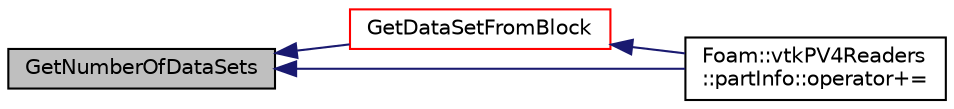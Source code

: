 digraph "GetNumberOfDataSets"
{
  bgcolor="transparent";
  edge [fontname="Helvetica",fontsize="10",labelfontname="Helvetica",labelfontsize="10"];
  node [fontname="Helvetica",fontsize="10",shape=record];
  rankdir="LR";
  Node1 [label="GetNumberOfDataSets",height=0.2,width=0.4,color="black", fillcolor="grey75", style="filled", fontcolor="black"];
  Node1 -> Node2 [dir="back",color="midnightblue",fontsize="10",style="solid",fontname="Helvetica"];
  Node2 [label="GetDataSetFromBlock",height=0.2,width=0.4,color="red",URL="$a10830.html#a92ccdd864d49d9305bfc04fb6546855f",tooltip="Convenience method use to convert the readers from VTK 5. "];
  Node2 -> Node3 [dir="back",color="midnightblue",fontsize="10",style="solid",fontname="Helvetica"];
  Node3 [label="Foam::vtkPV4Readers\l::partInfo::operator+=",height=0.2,width=0.4,color="black",URL="$a01784.html#a351eab0b4f6196620a7179462023d117",tooltip="Increment the size. "];
  Node1 -> Node3 [dir="back",color="midnightblue",fontsize="10",style="solid",fontname="Helvetica"];
}

